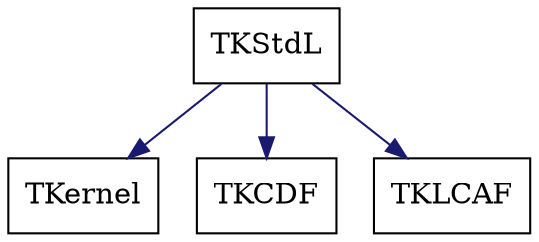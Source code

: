 digraph schema_TKStdL
{
	TKStdL [ URL = "toolkit_tkstdl.html", shape = box ]
	TKernel [ URL = "toolkit_tkernel.html" , shape = box ]
	TKStdL -> TKernel [ color = "midnightblue", style = "solid" ]
	TKCDF [ URL = "toolkit_tkcdf.html" , shape = box ]
	TKStdL -> TKCDF [ color = "midnightblue", style = "solid" ]
	TKLCAF [ URL = "toolkit_tklcaf.html" , shape = box ]
	TKStdL -> TKLCAF [ color = "midnightblue", style = "solid" ]
	aspect = 1
}
